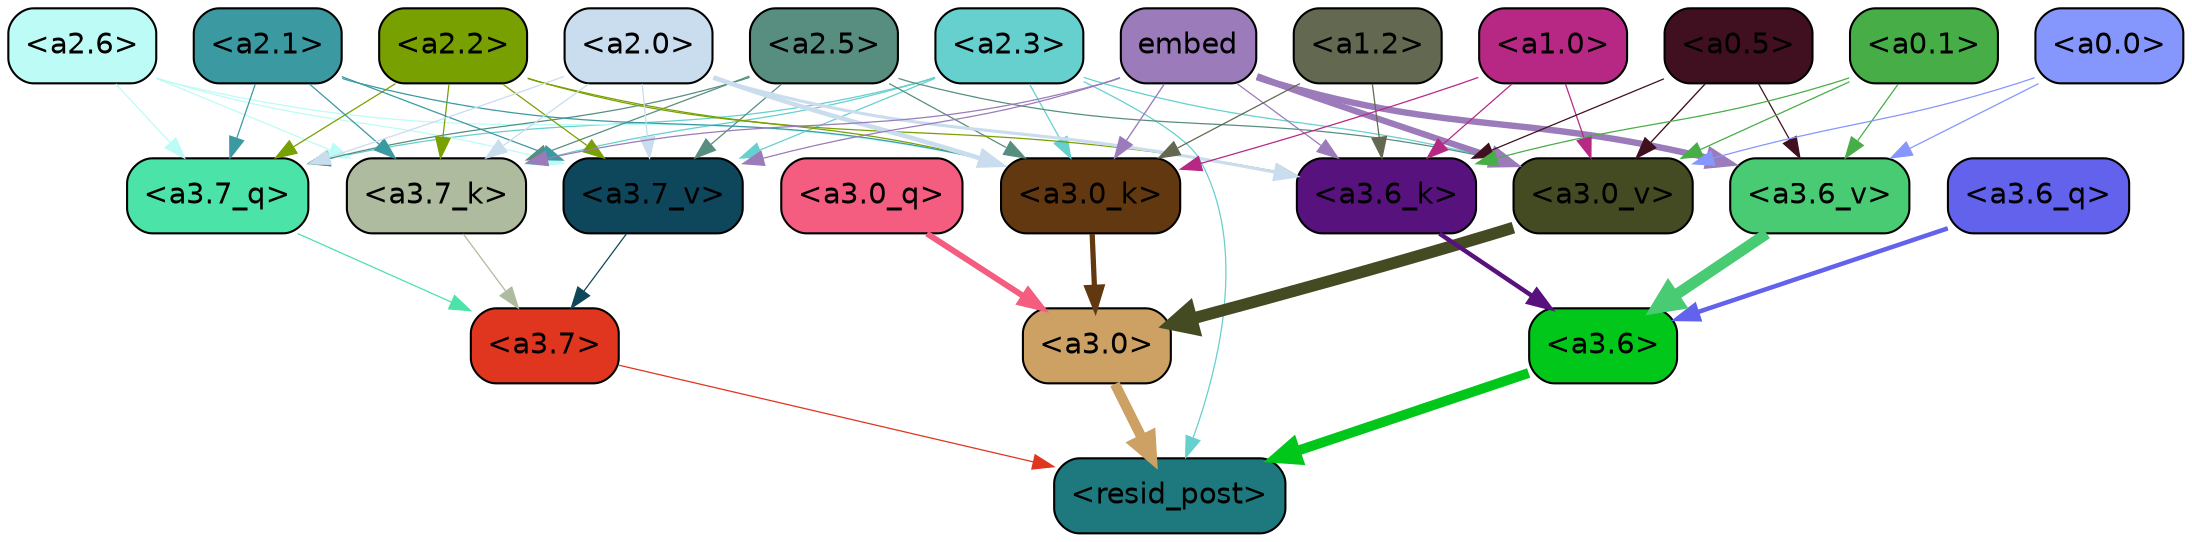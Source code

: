strict digraph "" {
	graph [bgcolor=transparent,
		layout=dot,
		overlap=false,
		splines=true
	];
	"<a3.7>"	[color=black,
		fillcolor="#e0351f",
		fontname=Helvetica,
		shape=box,
		style="filled, rounded"];
	"<resid_post>"	[color=black,
		fillcolor="#1d797e",
		fontname=Helvetica,
		shape=box,
		style="filled, rounded"];
	"<a3.7>" -> "<resid_post>"	[color="#e0351f",
		penwidth=0.6];
	"<a3.6>"	[color=black,
		fillcolor="#01c71b",
		fontname=Helvetica,
		shape=box,
		style="filled, rounded"];
	"<a3.6>" -> "<resid_post>"	[color="#01c71b",
		penwidth=4.7534414529800415];
	"<a3.0>"	[color=black,
		fillcolor="#cda063",
		fontname=Helvetica,
		shape=box,
		style="filled, rounded"];
	"<a3.0>" -> "<resid_post>"	[color="#cda063",
		penwidth=4.898576855659485];
	"<a2.3>"	[color=black,
		fillcolor="#65d0ce",
		fontname=Helvetica,
		shape=box,
		style="filled, rounded"];
	"<a2.3>" -> "<resid_post>"	[color="#65d0ce",
		penwidth=0.6];
	"<a3.7_q>"	[color=black,
		fillcolor="#4be3a8",
		fontname=Helvetica,
		shape=box,
		style="filled, rounded"];
	"<a2.3>" -> "<a3.7_q>"	[color="#65d0ce",
		penwidth=0.6];
	"<a3.7_k>"	[color=black,
		fillcolor="#afbb9f",
		fontname=Helvetica,
		shape=box,
		style="filled, rounded"];
	"<a2.3>" -> "<a3.7_k>"	[color="#65d0ce",
		penwidth=0.6];
	"<a3.0_k>"	[color=black,
		fillcolor="#623810",
		fontname=Helvetica,
		shape=box,
		style="filled, rounded"];
	"<a2.3>" -> "<a3.0_k>"	[color="#65d0ce",
		penwidth=0.6];
	"<a3.7_v>"	[color=black,
		fillcolor="#0e465c",
		fontname=Helvetica,
		shape=box,
		style="filled, rounded"];
	"<a2.3>" -> "<a3.7_v>"	[color="#65d0ce",
		penwidth=0.6];
	"<a3.0_v>"	[color=black,
		fillcolor="#444b22",
		fontname=Helvetica,
		shape=box,
		style="filled, rounded"];
	"<a2.3>" -> "<a3.0_v>"	[color="#65d0ce",
		penwidth=0.6];
	"<a3.7_q>" -> "<a3.7>"	[color="#4be3a8",
		penwidth=0.6];
	"<a3.6_q>"	[color=black,
		fillcolor="#6262ed",
		fontname=Helvetica,
		shape=box,
		style="filled, rounded"];
	"<a3.6_q>" -> "<a3.6>"	[color="#6262ed",
		penwidth=2.160832464694977];
	"<a3.0_q>"	[color=black,
		fillcolor="#f45d80",
		fontname=Helvetica,
		shape=box,
		style="filled, rounded"];
	"<a3.0_q>" -> "<a3.0>"	[color="#f45d80",
		penwidth=2.870753765106201];
	"<a3.7_k>" -> "<a3.7>"	[color="#afbb9f",
		penwidth=0.6];
	"<a3.6_k>"	[color=black,
		fillcolor="#58127d",
		fontname=Helvetica,
		shape=box,
		style="filled, rounded"];
	"<a3.6_k>" -> "<a3.6>"	[color="#58127d",
		penwidth=2.13908451795578];
	"<a3.0_k>" -> "<a3.0>"	[color="#623810",
		penwidth=2.520303964614868];
	"<a3.7_v>" -> "<a3.7>"	[color="#0e465c",
		penwidth=0.6];
	"<a3.6_v>"	[color=black,
		fillcolor="#48cb72",
		fontname=Helvetica,
		shape=box,
		style="filled, rounded"];
	"<a3.6_v>" -> "<a3.6>"	[color="#48cb72",
		penwidth=5.297133803367615];
	"<a3.0_v>" -> "<a3.0>"	[color="#444b22",
		penwidth=5.680712580680847];
	"<a2.6>"	[color=black,
		fillcolor="#bdfcf6",
		fontname=Helvetica,
		shape=box,
		style="filled, rounded"];
	"<a2.6>" -> "<a3.7_q>"	[color="#bdfcf6",
		penwidth=0.6];
	"<a2.6>" -> "<a3.7_k>"	[color="#bdfcf6",
		penwidth=0.6];
	"<a2.6>" -> "<a3.0_k>"	[color="#bdfcf6",
		penwidth=0.6];
	"<a2.6>" -> "<a3.7_v>"	[color="#bdfcf6",
		penwidth=0.6];
	"<a2.5>"	[color=black,
		fillcolor="#578e7f",
		fontname=Helvetica,
		shape=box,
		style="filled, rounded"];
	"<a2.5>" -> "<a3.7_q>"	[color="#578e7f",
		penwidth=0.6];
	"<a2.5>" -> "<a3.7_k>"	[color="#578e7f",
		penwidth=0.6];
	"<a2.5>" -> "<a3.0_k>"	[color="#578e7f",
		penwidth=0.6];
	"<a2.5>" -> "<a3.7_v>"	[color="#578e7f",
		penwidth=0.6];
	"<a2.5>" -> "<a3.0_v>"	[color="#578e7f",
		penwidth=0.6];
	"<a2.2>"	[color=black,
		fillcolor="#79a001",
		fontname=Helvetica,
		shape=box,
		style="filled, rounded"];
	"<a2.2>" -> "<a3.7_q>"	[color="#79a001",
		penwidth=0.6];
	"<a2.2>" -> "<a3.7_k>"	[color="#79a001",
		penwidth=0.6];
	"<a2.2>" -> "<a3.6_k>"	[color="#79a001",
		penwidth=0.6];
	"<a2.2>" -> "<a3.0_k>"	[color="#79a001",
		penwidth=0.6];
	"<a2.2>" -> "<a3.7_v>"	[color="#79a001",
		penwidth=0.6];
	"<a2.1>"	[color=black,
		fillcolor="#3b99a2",
		fontname=Helvetica,
		shape=box,
		style="filled, rounded"];
	"<a2.1>" -> "<a3.7_q>"	[color="#3b99a2",
		penwidth=0.6];
	"<a2.1>" -> "<a3.7_k>"	[color="#3b99a2",
		penwidth=0.6];
	"<a2.1>" -> "<a3.0_k>"	[color="#3b99a2",
		penwidth=0.6];
	"<a2.1>" -> "<a3.7_v>"	[color="#3b99a2",
		penwidth=0.6];
	"<a2.0>"	[color=black,
		fillcolor="#caddee",
		fontname=Helvetica,
		shape=box,
		style="filled, rounded"];
	"<a2.0>" -> "<a3.7_q>"	[color="#caddee",
		penwidth=0.6];
	"<a2.0>" -> "<a3.7_k>"	[color="#caddee",
		penwidth=0.6];
	"<a2.0>" -> "<a3.6_k>"	[color="#caddee",
		penwidth=1.4957321882247925];
	"<a2.0>" -> "<a3.0_k>"	[color="#caddee",
		penwidth=2.18752121925354];
	"<a2.0>" -> "<a3.7_v>"	[color="#caddee",
		penwidth=0.6];
	embed	[color=black,
		fillcolor="#9b7bba",
		fontname=Helvetica,
		shape=box,
		style="filled, rounded"];
	embed -> "<a3.7_k>"	[color="#9b7bba",
		penwidth=0.6];
	embed -> "<a3.6_k>"	[color="#9b7bba",
		penwidth=0.6];
	embed -> "<a3.0_k>"	[color="#9b7bba",
		penwidth=0.6394047290086746];
	embed -> "<a3.7_v>"	[color="#9b7bba",
		penwidth=0.6];
	embed -> "<a3.6_v>"	[color="#9b7bba",
		penwidth=3.067279100418091];
	embed -> "<a3.0_v>"	[color="#9b7bba",
		penwidth=3.0212591886520386];
	"<a1.2>"	[color=black,
		fillcolor="#636951",
		fontname=Helvetica,
		shape=box,
		style="filled, rounded"];
	"<a1.2>" -> "<a3.6_k>"	[color="#636951",
		penwidth=0.6];
	"<a1.2>" -> "<a3.0_k>"	[color="#636951",
		penwidth=0.6];
	"<a1.0>"	[color=black,
		fillcolor="#b72884",
		fontname=Helvetica,
		shape=box,
		style="filled, rounded"];
	"<a1.0>" -> "<a3.6_k>"	[color="#b72884",
		penwidth=0.6];
	"<a1.0>" -> "<a3.0_k>"	[color="#b72884",
		penwidth=0.6];
	"<a1.0>" -> "<a3.0_v>"	[color="#b72884",
		penwidth=0.6];
	"<a0.5>"	[color=black,
		fillcolor="#401020",
		fontname=Helvetica,
		shape=box,
		style="filled, rounded"];
	"<a0.5>" -> "<a3.6_k>"	[color="#401020",
		penwidth=0.6];
	"<a0.5>" -> "<a3.6_v>"	[color="#401020",
		penwidth=0.6];
	"<a0.5>" -> "<a3.0_v>"	[color="#401020",
		penwidth=0.648682102560997];
	"<a0.1>"	[color=black,
		fillcolor="#47ae47",
		fontname=Helvetica,
		shape=box,
		style="filled, rounded"];
	"<a0.1>" -> "<a3.6_k>"	[color="#47ae47",
		penwidth=0.6];
	"<a0.1>" -> "<a3.6_v>"	[color="#47ae47",
		penwidth=0.6];
	"<a0.1>" -> "<a3.0_v>"	[color="#47ae47",
		penwidth=0.6];
	"<a0.0>"	[color=black,
		fillcolor="#8597fd",
		fontname=Helvetica,
		shape=box,
		style="filled, rounded"];
	"<a0.0>" -> "<a3.6_v>"	[color="#8597fd",
		penwidth=0.6];
	"<a0.0>" -> "<a3.0_v>"	[color="#8597fd",
		penwidth=0.6];
}
